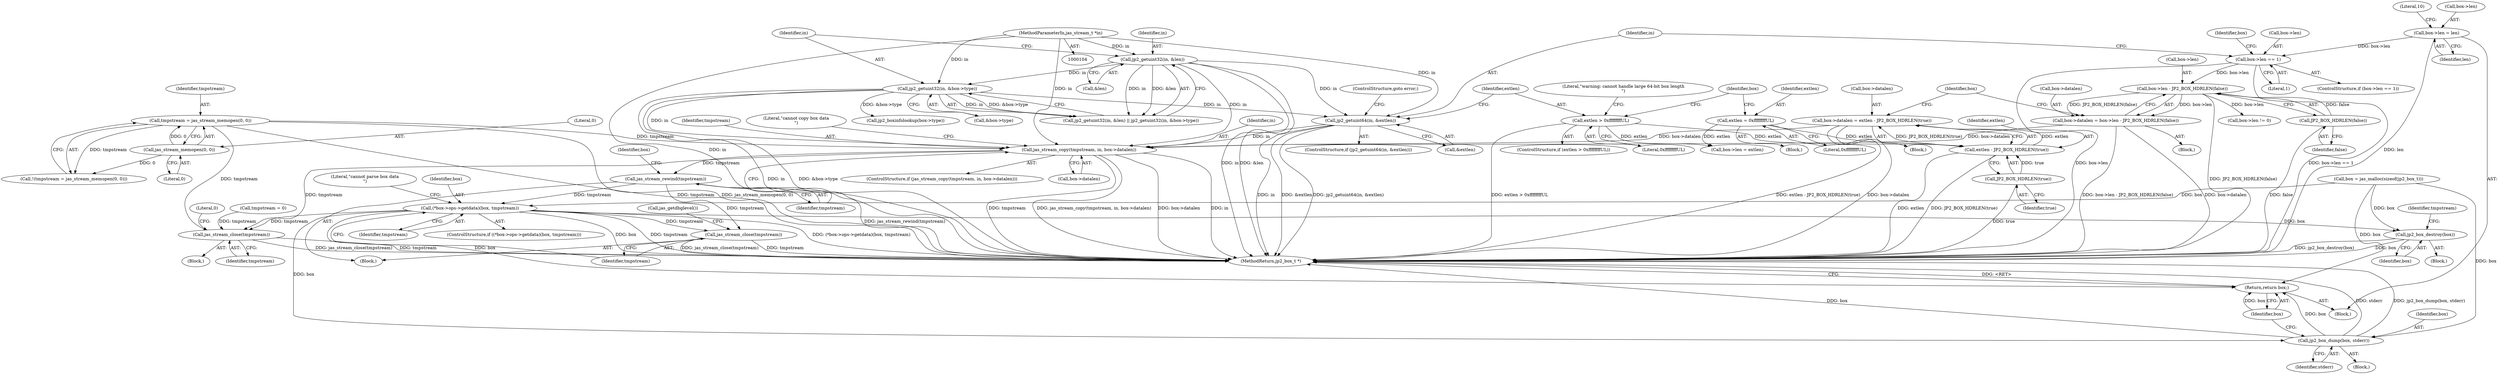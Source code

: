 digraph "0_jasper_bdfe95a6e81ffb4b2fad31a76b57943695beed20_0@API" {
"1000273" [label="(Call,jas_stream_copy(tmpstream, in, box->datalen))"];
"1000265" [label="(Call,tmpstream = jas_stream_memopen(0, 0))"];
"1000267" [label="(Call,jas_stream_memopen(0, 0))"];
"1000193" [label="(Call,jp2_getuint64(in, &extlen))"];
"1000138" [label="(Call,jp2_getuint32(in, &len))"];
"1000105" [label="(MethodParameterIn,jas_stream_t *in)"];
"1000142" [label="(Call,jp2_getuint32(in, &box->type))"];
"1000224" [label="(Call,box->datalen = box->len - JP2_BOX_HDRLEN(false))"];
"1000228" [label="(Call,box->len - JP2_BOX_HDRLEN(false))"];
"1000186" [label="(Call,box->len == 1)"];
"1000161" [label="(Call,box->len = len)"];
"1000232" [label="(Call,JP2_BOX_HDRLEN(false))"];
"1000214" [label="(Call,box->datalen = extlen - JP2_BOX_HDRLEN(true))"];
"1000218" [label="(Call,extlen - JP2_BOX_HDRLEN(true))"];
"1000200" [label="(Call,extlen > 0xffffffffUL)"];
"1000206" [label="(Call,extlen = 0xffffffffUL)"];
"1000220" [label="(Call,JP2_BOX_HDRLEN(true))"];
"1000283" [label="(Call,jas_stream_rewind(tmpstream))"];
"1000301" [label="(Call,(*box->ops->getdata)(box, tmpstream))"];
"1000308" [label="(Call,jas_stream_close(tmpstream))"];
"1000315" [label="(Call,jp2_box_dump(box, stderr))"];
"1000318" [label="(Return,return box;)"];
"1000324" [label="(Call,jp2_box_destroy(box))"];
"1000329" [label="(Call,jas_stream_close(tmpstream))"];
"1000219" [label="(Identifier,extlen)"];
"1000264" [label="(Call,!(tmpstream = jas_stream_memopen(0, 0)))"];
"1000211" [label="(Identifier,box)"];
"1000202" [label="(Literal,0xffffffffUL)"];
"1000325" [label="(Identifier,box)"];
"1000208" [label="(Literal,0xffffffffUL)"];
"1000105" [label="(MethodParameterIn,jas_stream_t *in)"];
"1000333" [label="(MethodReturn,jp2_box_t *)"];
"1000224" [label="(Call,box->datalen = box->len - JP2_BOX_HDRLEN(false))"];
"1000201" [label="(Identifier,extlen)"];
"1000167" [label="(Literal,10)"];
"1000324" [label="(Call,jp2_box_destroy(box))"];
"1000315" [label="(Call,jp2_box_dump(box, stderr))"];
"1000302" [label="(Identifier,box)"];
"1000284" [label="(Identifier,tmpstream)"];
"1000209" [label="(Call,box->len = extlen)"];
"1000332" [label="(Literal,0)"];
"1000272" [label="(ControlStructure,if (jas_stream_copy(tmpstream, in, box->datalen)))"];
"1000138" [label="(Call,jp2_getuint32(in, &len))"];
"1000225" [label="(Call,box->datalen)"];
"1000195" [label="(Call,&extlen)"];
"1000306" [label="(Literal,\"cannot parse box data\n\")"];
"1000193" [label="(Call,jp2_getuint64(in, &extlen))"];
"1000142" [label="(Call,jp2_getuint32(in, &box->type))"];
"1000269" [label="(Literal,0)"];
"1000317" [label="(Identifier,stderr)"];
"1000283" [label="(Call,jas_stream_rewind(tmpstream))"];
"1000312" [label="(Call,jas_getdbglevel())"];
"1000276" [label="(Call,box->datalen)"];
"1000206" [label="(Call,extlen = 0xffffffffUL)"];
"1000226" [label="(Identifier,box)"];
"1000186" [label="(Call,box->len == 1)"];
"1000301" [label="(Call,(*box->ops->getdata)(box, tmpstream))"];
"1000287" [label="(Identifier,box)"];
"1000116" [label="(Call,tmpstream = 0)"];
"1000275" [label="(Identifier,in)"];
"1000318" [label="(Return,return box;)"];
"1000205" [label="(Literal,\"warning: cannot handle large 64-bit box length\n\")"];
"1000121" [label="(Call,box = jas_malloc(sizeof(jp2_box_t)))"];
"1000194" [label="(Identifier,in)"];
"1000214" [label="(Call,box->datalen = extlen - JP2_BOX_HDRLEN(true))"];
"1000314" [label="(Block,)"];
"1000274" [label="(Identifier,tmpstream)"];
"1000267" [label="(Call,jas_stream_memopen(0, 0))"];
"1000232" [label="(Call,JP2_BOX_HDRLEN(false))"];
"1000165" [label="(Identifier,len)"];
"1000323" [label="(Block,)"];
"1000300" [label="(ControlStructure,if ((*box->ops->getdata)(box, tmpstream)))"];
"1000162" [label="(Call,box->len)"];
"1000266" [label="(Identifier,tmpstream)"];
"1000328" [label="(Block,)"];
"1000273" [label="(Call,jas_stream_copy(tmpstream, in, box->datalen))"];
"1000281" [label="(Literal,\"cannot copy box data\n\")"];
"1000144" [label="(Call,&box->type)"];
"1000303" [label="(Identifier,tmpstream)"];
"1000215" [label="(Call,box->datalen)"];
"1000308" [label="(Call,jas_stream_close(tmpstream))"];
"1000187" [label="(Call,box->len)"];
"1000191" [label="(Block,)"];
"1000190" [label="(Literal,1)"];
"1000152" [label="(Call,jp2_boxinfolookup(box->type))"];
"1000319" [label="(Identifier,box)"];
"1000327" [label="(Identifier,tmpstream)"];
"1000137" [label="(Call,jp2_getuint32(in, &len) || jp2_getuint32(in, &box->type))"];
"1000140" [label="(Call,&len)"];
"1000221" [label="(Identifier,true)"];
"1000316" [label="(Identifier,box)"];
"1000199" [label="(ControlStructure,if (extlen > 0xffffffffUL))"];
"1000218" [label="(Call,extlen - JP2_BOX_HDRLEN(true))"];
"1000139" [label="(Identifier,in)"];
"1000161" [label="(Call,box->len = len)"];
"1000200" [label="(Call,extlen > 0xffffffffUL)"];
"1000207" [label="(Identifier,extlen)"];
"1000265" [label="(Call,tmpstream = jas_stream_memopen(0, 0))"];
"1000268" [label="(Literal,0)"];
"1000106" [label="(Block,)"];
"1000203" [label="(Block,)"];
"1000262" [label="(Block,)"];
"1000143" [label="(Identifier,in)"];
"1000220" [label="(Call,JP2_BOX_HDRLEN(true))"];
"1000185" [label="(ControlStructure,if (box->len == 1))"];
"1000236" [label="(Call,box->len != 0)"];
"1000198" [label="(ControlStructure,goto error;)"];
"1000233" [label="(Identifier,false)"];
"1000228" [label="(Call,box->len - JP2_BOX_HDRLEN(false))"];
"1000192" [label="(ControlStructure,if (jp2_getuint64(in, &extlen)))"];
"1000223" [label="(Block,)"];
"1000329" [label="(Call,jas_stream_close(tmpstream))"];
"1000330" [label="(Identifier,tmpstream)"];
"1000238" [label="(Identifier,box)"];
"1000229" [label="(Call,box->len)"];
"1000309" [label="(Identifier,tmpstream)"];
"1000273" -> "1000272"  [label="AST: "];
"1000273" -> "1000276"  [label="CFG: "];
"1000274" -> "1000273"  [label="AST: "];
"1000275" -> "1000273"  [label="AST: "];
"1000276" -> "1000273"  [label="AST: "];
"1000281" -> "1000273"  [label="CFG: "];
"1000284" -> "1000273"  [label="CFG: "];
"1000273" -> "1000333"  [label="DDG: box->datalen"];
"1000273" -> "1000333"  [label="DDG: in"];
"1000273" -> "1000333"  [label="DDG: tmpstream"];
"1000273" -> "1000333"  [label="DDG: jas_stream_copy(tmpstream, in, box->datalen)"];
"1000265" -> "1000273"  [label="DDG: tmpstream"];
"1000193" -> "1000273"  [label="DDG: in"];
"1000138" -> "1000273"  [label="DDG: in"];
"1000142" -> "1000273"  [label="DDG: in"];
"1000105" -> "1000273"  [label="DDG: in"];
"1000224" -> "1000273"  [label="DDG: box->datalen"];
"1000214" -> "1000273"  [label="DDG: box->datalen"];
"1000273" -> "1000283"  [label="DDG: tmpstream"];
"1000273" -> "1000329"  [label="DDG: tmpstream"];
"1000265" -> "1000264"  [label="AST: "];
"1000265" -> "1000267"  [label="CFG: "];
"1000266" -> "1000265"  [label="AST: "];
"1000267" -> "1000265"  [label="AST: "];
"1000264" -> "1000265"  [label="CFG: "];
"1000265" -> "1000333"  [label="DDG: jas_stream_memopen(0, 0)"];
"1000265" -> "1000333"  [label="DDG: tmpstream"];
"1000265" -> "1000264"  [label="DDG: tmpstream"];
"1000267" -> "1000265"  [label="DDG: 0"];
"1000265" -> "1000329"  [label="DDG: tmpstream"];
"1000267" -> "1000269"  [label="CFG: "];
"1000268" -> "1000267"  [label="AST: "];
"1000269" -> "1000267"  [label="AST: "];
"1000267" -> "1000264"  [label="DDG: 0"];
"1000193" -> "1000192"  [label="AST: "];
"1000193" -> "1000195"  [label="CFG: "];
"1000194" -> "1000193"  [label="AST: "];
"1000195" -> "1000193"  [label="AST: "];
"1000198" -> "1000193"  [label="CFG: "];
"1000201" -> "1000193"  [label="CFG: "];
"1000193" -> "1000333"  [label="DDG: in"];
"1000193" -> "1000333"  [label="DDG: &extlen"];
"1000193" -> "1000333"  [label="DDG: jp2_getuint64(in, &extlen)"];
"1000138" -> "1000193"  [label="DDG: in"];
"1000142" -> "1000193"  [label="DDG: in"];
"1000105" -> "1000193"  [label="DDG: in"];
"1000138" -> "1000137"  [label="AST: "];
"1000138" -> "1000140"  [label="CFG: "];
"1000139" -> "1000138"  [label="AST: "];
"1000140" -> "1000138"  [label="AST: "];
"1000143" -> "1000138"  [label="CFG: "];
"1000137" -> "1000138"  [label="CFG: "];
"1000138" -> "1000333"  [label="DDG: in"];
"1000138" -> "1000333"  [label="DDG: &len"];
"1000138" -> "1000137"  [label="DDG: in"];
"1000138" -> "1000137"  [label="DDG: &len"];
"1000105" -> "1000138"  [label="DDG: in"];
"1000138" -> "1000142"  [label="DDG: in"];
"1000105" -> "1000104"  [label="AST: "];
"1000105" -> "1000333"  [label="DDG: in"];
"1000105" -> "1000142"  [label="DDG: in"];
"1000142" -> "1000137"  [label="AST: "];
"1000142" -> "1000144"  [label="CFG: "];
"1000143" -> "1000142"  [label="AST: "];
"1000144" -> "1000142"  [label="AST: "];
"1000137" -> "1000142"  [label="CFG: "];
"1000142" -> "1000333"  [label="DDG: &box->type"];
"1000142" -> "1000333"  [label="DDG: in"];
"1000142" -> "1000137"  [label="DDG: in"];
"1000142" -> "1000137"  [label="DDG: &box->type"];
"1000142" -> "1000152"  [label="DDG: &box->type"];
"1000224" -> "1000223"  [label="AST: "];
"1000224" -> "1000228"  [label="CFG: "];
"1000225" -> "1000224"  [label="AST: "];
"1000228" -> "1000224"  [label="AST: "];
"1000238" -> "1000224"  [label="CFG: "];
"1000224" -> "1000333"  [label="DDG: box->datalen"];
"1000224" -> "1000333"  [label="DDG: box->len - JP2_BOX_HDRLEN(false)"];
"1000228" -> "1000224"  [label="DDG: box->len"];
"1000228" -> "1000224"  [label="DDG: JP2_BOX_HDRLEN(false)"];
"1000228" -> "1000232"  [label="CFG: "];
"1000229" -> "1000228"  [label="AST: "];
"1000232" -> "1000228"  [label="AST: "];
"1000228" -> "1000333"  [label="DDG: JP2_BOX_HDRLEN(false)"];
"1000186" -> "1000228"  [label="DDG: box->len"];
"1000232" -> "1000228"  [label="DDG: false"];
"1000228" -> "1000236"  [label="DDG: box->len"];
"1000186" -> "1000185"  [label="AST: "];
"1000186" -> "1000190"  [label="CFG: "];
"1000187" -> "1000186"  [label="AST: "];
"1000190" -> "1000186"  [label="AST: "];
"1000194" -> "1000186"  [label="CFG: "];
"1000226" -> "1000186"  [label="CFG: "];
"1000186" -> "1000333"  [label="DDG: box->len == 1"];
"1000186" -> "1000333"  [label="DDG: box->len"];
"1000161" -> "1000186"  [label="DDG: box->len"];
"1000161" -> "1000106"  [label="AST: "];
"1000161" -> "1000165"  [label="CFG: "];
"1000162" -> "1000161"  [label="AST: "];
"1000165" -> "1000161"  [label="AST: "];
"1000167" -> "1000161"  [label="CFG: "];
"1000161" -> "1000333"  [label="DDG: len"];
"1000232" -> "1000233"  [label="CFG: "];
"1000233" -> "1000232"  [label="AST: "];
"1000232" -> "1000333"  [label="DDG: false"];
"1000214" -> "1000191"  [label="AST: "];
"1000214" -> "1000218"  [label="CFG: "];
"1000215" -> "1000214"  [label="AST: "];
"1000218" -> "1000214"  [label="AST: "];
"1000238" -> "1000214"  [label="CFG: "];
"1000214" -> "1000333"  [label="DDG: extlen - JP2_BOX_HDRLEN(true)"];
"1000214" -> "1000333"  [label="DDG: box->datalen"];
"1000218" -> "1000214"  [label="DDG: extlen"];
"1000218" -> "1000214"  [label="DDG: JP2_BOX_HDRLEN(true)"];
"1000218" -> "1000220"  [label="CFG: "];
"1000219" -> "1000218"  [label="AST: "];
"1000220" -> "1000218"  [label="AST: "];
"1000218" -> "1000333"  [label="DDG: extlen"];
"1000218" -> "1000333"  [label="DDG: JP2_BOX_HDRLEN(true)"];
"1000200" -> "1000218"  [label="DDG: extlen"];
"1000206" -> "1000218"  [label="DDG: extlen"];
"1000220" -> "1000218"  [label="DDG: true"];
"1000200" -> "1000199"  [label="AST: "];
"1000200" -> "1000202"  [label="CFG: "];
"1000201" -> "1000200"  [label="AST: "];
"1000202" -> "1000200"  [label="AST: "];
"1000205" -> "1000200"  [label="CFG: "];
"1000211" -> "1000200"  [label="CFG: "];
"1000200" -> "1000333"  [label="DDG: extlen > 0xffffffffUL"];
"1000200" -> "1000209"  [label="DDG: extlen"];
"1000206" -> "1000203"  [label="AST: "];
"1000206" -> "1000208"  [label="CFG: "];
"1000207" -> "1000206"  [label="AST: "];
"1000208" -> "1000206"  [label="AST: "];
"1000211" -> "1000206"  [label="CFG: "];
"1000206" -> "1000209"  [label="DDG: extlen"];
"1000220" -> "1000221"  [label="CFG: "];
"1000221" -> "1000220"  [label="AST: "];
"1000220" -> "1000333"  [label="DDG: true"];
"1000283" -> "1000262"  [label="AST: "];
"1000283" -> "1000284"  [label="CFG: "];
"1000284" -> "1000283"  [label="AST: "];
"1000287" -> "1000283"  [label="CFG: "];
"1000283" -> "1000333"  [label="DDG: jas_stream_rewind(tmpstream)"];
"1000283" -> "1000301"  [label="DDG: tmpstream"];
"1000283" -> "1000308"  [label="DDG: tmpstream"];
"1000301" -> "1000300"  [label="AST: "];
"1000301" -> "1000303"  [label="CFG: "];
"1000302" -> "1000301"  [label="AST: "];
"1000303" -> "1000301"  [label="AST: "];
"1000306" -> "1000301"  [label="CFG: "];
"1000309" -> "1000301"  [label="CFG: "];
"1000301" -> "1000333"  [label="DDG: tmpstream"];
"1000301" -> "1000333"  [label="DDG: (*box->ops->getdata)(box, tmpstream)"];
"1000301" -> "1000333"  [label="DDG: box"];
"1000121" -> "1000301"  [label="DDG: box"];
"1000301" -> "1000308"  [label="DDG: tmpstream"];
"1000301" -> "1000315"  [label="DDG: box"];
"1000301" -> "1000318"  [label="DDG: box"];
"1000301" -> "1000324"  [label="DDG: box"];
"1000301" -> "1000329"  [label="DDG: tmpstream"];
"1000308" -> "1000262"  [label="AST: "];
"1000308" -> "1000309"  [label="CFG: "];
"1000309" -> "1000308"  [label="AST: "];
"1000312" -> "1000308"  [label="CFG: "];
"1000308" -> "1000333"  [label="DDG: tmpstream"];
"1000308" -> "1000333"  [label="DDG: jas_stream_close(tmpstream)"];
"1000315" -> "1000314"  [label="AST: "];
"1000315" -> "1000317"  [label="CFG: "];
"1000316" -> "1000315"  [label="AST: "];
"1000317" -> "1000315"  [label="AST: "];
"1000319" -> "1000315"  [label="CFG: "];
"1000315" -> "1000333"  [label="DDG: jp2_box_dump(box, stderr)"];
"1000315" -> "1000333"  [label="DDG: box"];
"1000315" -> "1000333"  [label="DDG: stderr"];
"1000121" -> "1000315"  [label="DDG: box"];
"1000315" -> "1000318"  [label="DDG: box"];
"1000318" -> "1000106"  [label="AST: "];
"1000318" -> "1000319"  [label="CFG: "];
"1000319" -> "1000318"  [label="AST: "];
"1000333" -> "1000318"  [label="CFG: "];
"1000318" -> "1000333"  [label="DDG: <RET>"];
"1000319" -> "1000318"  [label="DDG: box"];
"1000121" -> "1000318"  [label="DDG: box"];
"1000324" -> "1000323"  [label="AST: "];
"1000324" -> "1000325"  [label="CFG: "];
"1000325" -> "1000324"  [label="AST: "];
"1000327" -> "1000324"  [label="CFG: "];
"1000324" -> "1000333"  [label="DDG: jp2_box_destroy(box)"];
"1000324" -> "1000333"  [label="DDG: box"];
"1000121" -> "1000324"  [label="DDG: box"];
"1000329" -> "1000328"  [label="AST: "];
"1000329" -> "1000330"  [label="CFG: "];
"1000330" -> "1000329"  [label="AST: "];
"1000332" -> "1000329"  [label="CFG: "];
"1000329" -> "1000333"  [label="DDG: jas_stream_close(tmpstream)"];
"1000329" -> "1000333"  [label="DDG: tmpstream"];
"1000116" -> "1000329"  [label="DDG: tmpstream"];
}
